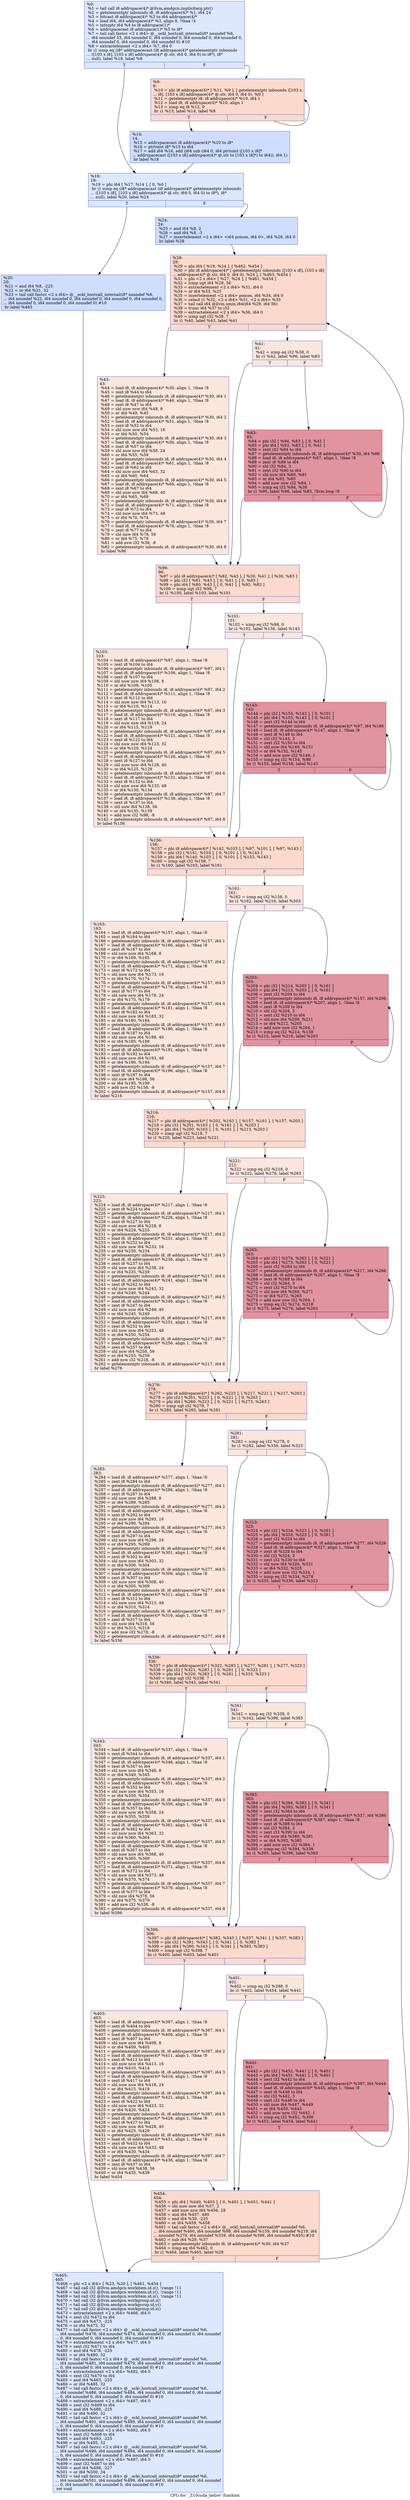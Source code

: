 digraph "CFG for '_Z10cuda_hellov' function" {
	label="CFG for '_Z10cuda_hellov' function";

	Node0x49e70f0 [shape=record,color="#3d50c3ff", style=filled, fillcolor="#b2ccfb70",label="{%0:\l  %1 = tail call i8 addrspace(4)* @llvm.amdgcn.implicitarg.ptr()\l  %2 = getelementptr inbounds i8, i8 addrspace(4)* %1, i64 24\l  %3 = bitcast i8 addrspace(4)* %2 to i64 addrspace(4)*\l  %4 = load i64, i64 addrspace(4)* %3, align 8, !tbaa !4\l  %5 = inttoptr i64 %4 to i8 addrspace(1)*\l  %6 = addrspacecast i8 addrspace(1)* %5 to i8*\l  %7 = tail call fastcc \<2 x i64\> @__ockl_hostcall_internal(i8* noundef %6,\l... i64 noundef 33, i64 noundef 0, i64 noundef 0, i64 noundef 0, i64 noundef 0,\l... i64 noundef 0, i64 noundef 0, i64 noundef 0) #10\l  %8 = extractelement \<2 x i64\> %7, i64 0\l  br i1 icmp eq (i8* addrspacecast (i8 addrspace(4)* getelementptr inbounds\l... ([103 x i8], [103 x i8] addrspace(4)* @.str, i64 0, i64 0) to i8*), i8*\l... null), label %18, label %9\l|{<s0>T|<s1>F}}"];
	Node0x49e70f0:s0 -> Node0x49e86a0;
	Node0x49e70f0:s1 -> Node0x49e9a40;
	Node0x49e9a40 [shape=record,color="#3d50c3ff", style=filled, fillcolor="#f7ac8e70",label="{%9:\l9:                                                \l  %10 = phi i8 addrspace(4)* [ %11, %9 ], [ getelementptr inbounds ([103 x\l... i8], [103 x i8] addrspace(4)* @.str, i64 0, i64 0), %0 ]\l  %11 = getelementptr i8, i8 addrspace(4)* %10, i64 1\l  %12 = load i8, i8 addrspace(4)* %10, align 1\l  %13 = icmp eq i8 %12, 0\l  br i1 %13, label %14, label %9\l|{<s0>T|<s1>F}}"];
	Node0x49e9a40:s0 -> Node0x49e9e20;
	Node0x49e9a40:s1 -> Node0x49e9a40;
	Node0x49e9e20 [shape=record,color="#3d50c3ff", style=filled, fillcolor="#93b5fe70",label="{%14:\l14:                                               \l  %15 = addrspacecast i8 addrspace(4)* %10 to i8*\l  %16 = ptrtoint i8* %15 to i64\l  %17 = add i64 %16, add (i64 sub (i64 0, i64 ptrtoint ([103 x i8]*\l... addrspacecast ([103 x i8] addrspace(4)* @.str to [103 x i8]*) to i64)), i64 1)\l  br label %18\l}"];
	Node0x49e9e20 -> Node0x49e86a0;
	Node0x49e86a0 [shape=record,color="#3d50c3ff", style=filled, fillcolor="#b2ccfb70",label="{%18:\l18:                                               \l  %19 = phi i64 [ %17, %14 ], [ 0, %0 ]\l  br i1 icmp eq (i8* addrspacecast (i8 addrspace(4)* getelementptr inbounds\l... ([103 x i8], [103 x i8] addrspace(4)* @.str, i64 0, i64 0) to i8*), i8*\l... null), label %20, label %24\l|{<s0>T|<s1>F}}"];
	Node0x49e86a0:s0 -> Node0x49ea380;
	Node0x49e86a0:s1 -> Node0x49ea3d0;
	Node0x49ea380 [shape=record,color="#3d50c3ff", style=filled, fillcolor="#93b5fe70",label="{%20:\l20:                                               \l  %21 = and i64 %8, -225\l  %22 = or i64 %21, 32\l  %23 = tail call fastcc \<2 x i64\> @__ockl_hostcall_internal(i8* noundef %6,\l... i64 noundef %22, i64 noundef 0, i64 noundef 0, i64 noundef 0, i64 noundef 0,\l... i64 noundef 0, i64 noundef 0, i64 noundef 0) #10\l  br label %465\l}"];
	Node0x49ea380 -> Node0x49ea660;
	Node0x49ea3d0 [shape=record,color="#3d50c3ff", style=filled, fillcolor="#93b5fe70",label="{%24:\l24:                                               \l  %25 = and i64 %8, 2\l  %26 = and i64 %8, -3\l  %27 = insertelement \<2 x i64\> \<i64 poison, i64 0\>, i64 %26, i64 0\l  br label %28\l}"];
	Node0x49ea3d0 -> Node0x49eb200;
	Node0x49eb200 [shape=record,color="#3d50c3ff", style=filled, fillcolor="#f7ac8e70",label="{%28:\l28:                                               \l  %29 = phi i64 [ %19, %24 ], [ %462, %454 ]\l  %30 = phi i8 addrspace(4)* [ getelementptr inbounds ([103 x i8], [103 x i8]\l... addrspace(4)* @.str, i64 0, i64 0), %24 ], [ %463, %454 ]\l  %31 = phi \<2 x i64\> [ %27, %24 ], [ %461, %454 ]\l  %32 = icmp ugt i64 %29, 56\l  %33 = extractelement \<2 x i64\> %31, i64 0\l  %34 = or i64 %33, %25\l  %35 = insertelement \<2 x i64\> poison, i64 %34, i64 0\l  %36 = select i1 %32, \<2 x i64\> %31, \<2 x i64\> %35\l  %37 = tail call i64 @llvm.umin.i64(i64 %29, i64 56)\l  %38 = trunc i64 %37 to i32\l  %39 = extractelement \<2 x i64\> %36, i64 0\l  %40 = icmp ugt i32 %38, 7\l  br i1 %40, label %43, label %41\l|{<s0>T|<s1>F}}"];
	Node0x49eb200:s0 -> Node0x49ebec0;
	Node0x49eb200:s1 -> Node0x49ebf50;
	Node0x49ebf50 [shape=record,color="#3d50c3ff", style=filled, fillcolor="#f3c7b170",label="{%41:\l41:                                               \l  %42 = icmp eq i32 %38, 0\l  br i1 %42, label %96, label %83\l|{<s0>T|<s1>F}}"];
	Node0x49ebf50:s0 -> Node0x49ec150;
	Node0x49ebf50:s1 -> Node0x49ec1a0;
	Node0x49ebec0 [shape=record,color="#3d50c3ff", style=filled, fillcolor="#f3c7b170",label="{%43:\l43:                                               \l  %44 = load i8, i8 addrspace(4)* %30, align 1, !tbaa !8\l  %45 = zext i8 %44 to i64\l  %46 = getelementptr inbounds i8, i8 addrspace(4)* %30, i64 1\l  %47 = load i8, i8 addrspace(4)* %46, align 1, !tbaa !8\l  %48 = zext i8 %47 to i64\l  %49 = shl nuw nsw i64 %48, 8\l  %50 = or i64 %49, %45\l  %51 = getelementptr inbounds i8, i8 addrspace(4)* %30, i64 2\l  %52 = load i8, i8 addrspace(4)* %51, align 1, !tbaa !8\l  %53 = zext i8 %52 to i64\l  %54 = shl nuw nsw i64 %53, 16\l  %55 = or i64 %50, %54\l  %56 = getelementptr inbounds i8, i8 addrspace(4)* %30, i64 3\l  %57 = load i8, i8 addrspace(4)* %56, align 1, !tbaa !8\l  %58 = zext i8 %57 to i64\l  %59 = shl nuw nsw i64 %58, 24\l  %60 = or i64 %55, %59\l  %61 = getelementptr inbounds i8, i8 addrspace(4)* %30, i64 4\l  %62 = load i8, i8 addrspace(4)* %61, align 1, !tbaa !8\l  %63 = zext i8 %62 to i64\l  %64 = shl nuw nsw i64 %63, 32\l  %65 = or i64 %60, %64\l  %66 = getelementptr inbounds i8, i8 addrspace(4)* %30, i64 5\l  %67 = load i8, i8 addrspace(4)* %66, align 1, !tbaa !8\l  %68 = zext i8 %67 to i64\l  %69 = shl nuw nsw i64 %68, 40\l  %70 = or i64 %65, %69\l  %71 = getelementptr inbounds i8, i8 addrspace(4)* %30, i64 6\l  %72 = load i8, i8 addrspace(4)* %71, align 1, !tbaa !8\l  %73 = zext i8 %72 to i64\l  %74 = shl nuw nsw i64 %73, 48\l  %75 = or i64 %70, %74\l  %76 = getelementptr inbounds i8, i8 addrspace(4)* %30, i64 7\l  %77 = load i8, i8 addrspace(4)* %76, align 1, !tbaa !8\l  %78 = zext i8 %77 to i64\l  %79 = shl nuw i64 %78, 56\l  %80 = or i64 %75, %79\l  %81 = add nsw i32 %38, -8\l  %82 = getelementptr inbounds i8, i8 addrspace(4)* %30, i64 8\l  br label %96\l}"];
	Node0x49ebec0 -> Node0x49ec150;
	Node0x49ec1a0 [shape=record,color="#b70d28ff", style=filled, fillcolor="#b70d2870",label="{%83:\l83:                                               \l  %84 = phi i32 [ %94, %83 ], [ 0, %41 ]\l  %85 = phi i64 [ %93, %83 ], [ 0, %41 ]\l  %86 = zext i32 %84 to i64\l  %87 = getelementptr inbounds i8, i8 addrspace(4)* %30, i64 %86\l  %88 = load i8, i8 addrspace(4)* %87, align 1, !tbaa !8\l  %89 = zext i8 %88 to i64\l  %90 = shl i32 %84, 3\l  %91 = zext i32 %90 to i64\l  %92 = shl nuw i64 %89, %91\l  %93 = or i64 %92, %85\l  %94 = add nuw nsw i32 %84, 1\l  %95 = icmp eq i32 %94, %38\l  br i1 %95, label %96, label %83, !llvm.loop !9\l|{<s0>T|<s1>F}}"];
	Node0x49ec1a0:s0 -> Node0x49ec150;
	Node0x49ec1a0:s1 -> Node0x49ec1a0;
	Node0x49ec150 [shape=record,color="#3d50c3ff", style=filled, fillcolor="#f7ac8e70",label="{%96:\l96:                                               \l  %97 = phi i8 addrspace(4)* [ %82, %43 ], [ %30, %41 ], [ %30, %83 ]\l  %98 = phi i32 [ %81, %43 ], [ 0, %41 ], [ 0, %83 ]\l  %99 = phi i64 [ %80, %43 ], [ 0, %41 ], [ %93, %83 ]\l  %100 = icmp ugt i32 %98, 7\l  br i1 %100, label %103, label %101\l|{<s0>T|<s1>F}}"];
	Node0x49ec150:s0 -> Node0x49eee80;
	Node0x49ec150:s1 -> Node0x49eeed0;
	Node0x49eeed0 [shape=record,color="#3d50c3ff", style=filled, fillcolor="#f3c7b170",label="{%101:\l101:                                              \l  %102 = icmp eq i32 %98, 0\l  br i1 %102, label %156, label %143\l|{<s0>T|<s1>F}}"];
	Node0x49eeed0:s0 -> Node0x49ef0a0;
	Node0x49eeed0:s1 -> Node0x49ef0f0;
	Node0x49eee80 [shape=record,color="#3d50c3ff", style=filled, fillcolor="#f3c7b170",label="{%103:\l103:                                              \l  %104 = load i8, i8 addrspace(4)* %97, align 1, !tbaa !8\l  %105 = zext i8 %104 to i64\l  %106 = getelementptr inbounds i8, i8 addrspace(4)* %97, i64 1\l  %107 = load i8, i8 addrspace(4)* %106, align 1, !tbaa !8\l  %108 = zext i8 %107 to i64\l  %109 = shl nuw nsw i64 %108, 8\l  %110 = or i64 %109, %105\l  %111 = getelementptr inbounds i8, i8 addrspace(4)* %97, i64 2\l  %112 = load i8, i8 addrspace(4)* %111, align 1, !tbaa !8\l  %113 = zext i8 %112 to i64\l  %114 = shl nuw nsw i64 %113, 16\l  %115 = or i64 %110, %114\l  %116 = getelementptr inbounds i8, i8 addrspace(4)* %97, i64 3\l  %117 = load i8, i8 addrspace(4)* %116, align 1, !tbaa !8\l  %118 = zext i8 %117 to i64\l  %119 = shl nuw nsw i64 %118, 24\l  %120 = or i64 %115, %119\l  %121 = getelementptr inbounds i8, i8 addrspace(4)* %97, i64 4\l  %122 = load i8, i8 addrspace(4)* %121, align 1, !tbaa !8\l  %123 = zext i8 %122 to i64\l  %124 = shl nuw nsw i64 %123, 32\l  %125 = or i64 %120, %124\l  %126 = getelementptr inbounds i8, i8 addrspace(4)* %97, i64 5\l  %127 = load i8, i8 addrspace(4)* %126, align 1, !tbaa !8\l  %128 = zext i8 %127 to i64\l  %129 = shl nuw nsw i64 %128, 40\l  %130 = or i64 %125, %129\l  %131 = getelementptr inbounds i8, i8 addrspace(4)* %97, i64 6\l  %132 = load i8, i8 addrspace(4)* %131, align 1, !tbaa !8\l  %133 = zext i8 %132 to i64\l  %134 = shl nuw nsw i64 %133, 48\l  %135 = or i64 %130, %134\l  %136 = getelementptr inbounds i8, i8 addrspace(4)* %97, i64 7\l  %137 = load i8, i8 addrspace(4)* %136, align 1, !tbaa !8\l  %138 = zext i8 %137 to i64\l  %139 = shl nuw i64 %138, 56\l  %140 = or i64 %135, %139\l  %141 = add nsw i32 %98, -8\l  %142 = getelementptr inbounds i8, i8 addrspace(4)* %97, i64 8\l  br label %156\l}"];
	Node0x49eee80 -> Node0x49ef0a0;
	Node0x49ef0f0 [shape=record,color="#b70d28ff", style=filled, fillcolor="#b70d2870",label="{%143:\l143:                                              \l  %144 = phi i32 [ %154, %143 ], [ 0, %101 ]\l  %145 = phi i64 [ %153, %143 ], [ 0, %101 ]\l  %146 = zext i32 %144 to i64\l  %147 = getelementptr inbounds i8, i8 addrspace(4)* %97, i64 %146\l  %148 = load i8, i8 addrspace(4)* %147, align 1, !tbaa !8\l  %149 = zext i8 %148 to i64\l  %150 = shl i32 %144, 3\l  %151 = zext i32 %150 to i64\l  %152 = shl nuw i64 %149, %151\l  %153 = or i64 %152, %145\l  %154 = add nuw nsw i32 %144, 1\l  %155 = icmp eq i32 %154, %98\l  br i1 %155, label %156, label %143\l|{<s0>T|<s1>F}}"];
	Node0x49ef0f0:s0 -> Node0x49ef0a0;
	Node0x49ef0f0:s1 -> Node0x49ef0f0;
	Node0x49ef0a0 [shape=record,color="#3d50c3ff", style=filled, fillcolor="#f7ac8e70",label="{%156:\l156:                                              \l  %157 = phi i8 addrspace(4)* [ %142, %103 ], [ %97, %101 ], [ %97, %143 ]\l  %158 = phi i32 [ %141, %103 ], [ 0, %101 ], [ 0, %143 ]\l  %159 = phi i64 [ %140, %103 ], [ 0, %101 ], [ %153, %143 ]\l  %160 = icmp ugt i32 %158, 7\l  br i1 %160, label %163, label %161\l|{<s0>T|<s1>F}}"];
	Node0x49ef0a0:s0 -> Node0x49f15c0;
	Node0x49ef0a0:s1 -> Node0x49f1610;
	Node0x49f1610 [shape=record,color="#3d50c3ff", style=filled, fillcolor="#f3c7b170",label="{%161:\l161:                                              \l  %162 = icmp eq i32 %158, 0\l  br i1 %162, label %216, label %203\l|{<s0>T|<s1>F}}"];
	Node0x49f1610:s0 -> Node0x49f17a0;
	Node0x49f1610:s1 -> Node0x49f17f0;
	Node0x49f15c0 [shape=record,color="#3d50c3ff", style=filled, fillcolor="#f3c7b170",label="{%163:\l163:                                              \l  %164 = load i8, i8 addrspace(4)* %157, align 1, !tbaa !8\l  %165 = zext i8 %164 to i64\l  %166 = getelementptr inbounds i8, i8 addrspace(4)* %157, i64 1\l  %167 = load i8, i8 addrspace(4)* %166, align 1, !tbaa !8\l  %168 = zext i8 %167 to i64\l  %169 = shl nuw nsw i64 %168, 8\l  %170 = or i64 %169, %165\l  %171 = getelementptr inbounds i8, i8 addrspace(4)* %157, i64 2\l  %172 = load i8, i8 addrspace(4)* %171, align 1, !tbaa !8\l  %173 = zext i8 %172 to i64\l  %174 = shl nuw nsw i64 %173, 16\l  %175 = or i64 %170, %174\l  %176 = getelementptr inbounds i8, i8 addrspace(4)* %157, i64 3\l  %177 = load i8, i8 addrspace(4)* %176, align 1, !tbaa !8\l  %178 = zext i8 %177 to i64\l  %179 = shl nuw nsw i64 %178, 24\l  %180 = or i64 %175, %179\l  %181 = getelementptr inbounds i8, i8 addrspace(4)* %157, i64 4\l  %182 = load i8, i8 addrspace(4)* %181, align 1, !tbaa !8\l  %183 = zext i8 %182 to i64\l  %184 = shl nuw nsw i64 %183, 32\l  %185 = or i64 %180, %184\l  %186 = getelementptr inbounds i8, i8 addrspace(4)* %157, i64 5\l  %187 = load i8, i8 addrspace(4)* %186, align 1, !tbaa !8\l  %188 = zext i8 %187 to i64\l  %189 = shl nuw nsw i64 %188, 40\l  %190 = or i64 %185, %189\l  %191 = getelementptr inbounds i8, i8 addrspace(4)* %157, i64 6\l  %192 = load i8, i8 addrspace(4)* %191, align 1, !tbaa !8\l  %193 = zext i8 %192 to i64\l  %194 = shl nuw nsw i64 %193, 48\l  %195 = or i64 %190, %194\l  %196 = getelementptr inbounds i8, i8 addrspace(4)* %157, i64 7\l  %197 = load i8, i8 addrspace(4)* %196, align 1, !tbaa !8\l  %198 = zext i8 %197 to i64\l  %199 = shl nuw i64 %198, 56\l  %200 = or i64 %195, %199\l  %201 = add nsw i32 %158, -8\l  %202 = getelementptr inbounds i8, i8 addrspace(4)* %157, i64 8\l  br label %216\l}"];
	Node0x49f15c0 -> Node0x49f17a0;
	Node0x49f17f0 [shape=record,color="#b70d28ff", style=filled, fillcolor="#b70d2870",label="{%203:\l203:                                              \l  %204 = phi i32 [ %214, %203 ], [ 0, %161 ]\l  %205 = phi i64 [ %213, %203 ], [ 0, %161 ]\l  %206 = zext i32 %204 to i64\l  %207 = getelementptr inbounds i8, i8 addrspace(4)* %157, i64 %206\l  %208 = load i8, i8 addrspace(4)* %207, align 1, !tbaa !8\l  %209 = zext i8 %208 to i64\l  %210 = shl i32 %204, 3\l  %211 = zext i32 %210 to i64\l  %212 = shl nuw i64 %209, %211\l  %213 = or i64 %212, %205\l  %214 = add nuw nsw i32 %204, 1\l  %215 = icmp eq i32 %214, %158\l  br i1 %215, label %216, label %203\l|{<s0>T|<s1>F}}"];
	Node0x49f17f0:s0 -> Node0x49f17a0;
	Node0x49f17f0:s1 -> Node0x49f17f0;
	Node0x49f17a0 [shape=record,color="#3d50c3ff", style=filled, fillcolor="#f7ac8e70",label="{%216:\l216:                                              \l  %217 = phi i8 addrspace(4)* [ %202, %163 ], [ %157, %161 ], [ %157, %203 ]\l  %218 = phi i32 [ %201, %163 ], [ 0, %161 ], [ 0, %203 ]\l  %219 = phi i64 [ %200, %163 ], [ 0, %161 ], [ %213, %203 ]\l  %220 = icmp ugt i32 %218, 7\l  br i1 %220, label %223, label %221\l|{<s0>T|<s1>F}}"];
	Node0x49f17a0:s0 -> Node0x49f3840;
	Node0x49f17a0:s1 -> Node0x49f3890;
	Node0x49f3890 [shape=record,color="#3d50c3ff", style=filled, fillcolor="#f3c7b170",label="{%221:\l221:                                              \l  %222 = icmp eq i32 %218, 0\l  br i1 %222, label %276, label %263\l|{<s0>T|<s1>F}}"];
	Node0x49f3890:s0 -> Node0x49f3a20;
	Node0x49f3890:s1 -> Node0x49f3a70;
	Node0x49f3840 [shape=record,color="#3d50c3ff", style=filled, fillcolor="#f3c7b170",label="{%223:\l223:                                              \l  %224 = load i8, i8 addrspace(4)* %217, align 1, !tbaa !8\l  %225 = zext i8 %224 to i64\l  %226 = getelementptr inbounds i8, i8 addrspace(4)* %217, i64 1\l  %227 = load i8, i8 addrspace(4)* %226, align 1, !tbaa !8\l  %228 = zext i8 %227 to i64\l  %229 = shl nuw nsw i64 %228, 8\l  %230 = or i64 %229, %225\l  %231 = getelementptr inbounds i8, i8 addrspace(4)* %217, i64 2\l  %232 = load i8, i8 addrspace(4)* %231, align 1, !tbaa !8\l  %233 = zext i8 %232 to i64\l  %234 = shl nuw nsw i64 %233, 16\l  %235 = or i64 %230, %234\l  %236 = getelementptr inbounds i8, i8 addrspace(4)* %217, i64 3\l  %237 = load i8, i8 addrspace(4)* %236, align 1, !tbaa !8\l  %238 = zext i8 %237 to i64\l  %239 = shl nuw nsw i64 %238, 24\l  %240 = or i64 %235, %239\l  %241 = getelementptr inbounds i8, i8 addrspace(4)* %217, i64 4\l  %242 = load i8, i8 addrspace(4)* %241, align 1, !tbaa !8\l  %243 = zext i8 %242 to i64\l  %244 = shl nuw nsw i64 %243, 32\l  %245 = or i64 %240, %244\l  %246 = getelementptr inbounds i8, i8 addrspace(4)* %217, i64 5\l  %247 = load i8, i8 addrspace(4)* %246, align 1, !tbaa !8\l  %248 = zext i8 %247 to i64\l  %249 = shl nuw nsw i64 %248, 40\l  %250 = or i64 %245, %249\l  %251 = getelementptr inbounds i8, i8 addrspace(4)* %217, i64 6\l  %252 = load i8, i8 addrspace(4)* %251, align 1, !tbaa !8\l  %253 = zext i8 %252 to i64\l  %254 = shl nuw nsw i64 %253, 48\l  %255 = or i64 %250, %254\l  %256 = getelementptr inbounds i8, i8 addrspace(4)* %217, i64 7\l  %257 = load i8, i8 addrspace(4)* %256, align 1, !tbaa !8\l  %258 = zext i8 %257 to i64\l  %259 = shl nuw i64 %258, 56\l  %260 = or i64 %255, %259\l  %261 = add nsw i32 %218, -8\l  %262 = getelementptr inbounds i8, i8 addrspace(4)* %217, i64 8\l  br label %276\l}"];
	Node0x49f3840 -> Node0x49f3a20;
	Node0x49f3a70 [shape=record,color="#b70d28ff", style=filled, fillcolor="#b70d2870",label="{%263:\l263:                                              \l  %264 = phi i32 [ %274, %263 ], [ 0, %221 ]\l  %265 = phi i64 [ %273, %263 ], [ 0, %221 ]\l  %266 = zext i32 %264 to i64\l  %267 = getelementptr inbounds i8, i8 addrspace(4)* %217, i64 %266\l  %268 = load i8, i8 addrspace(4)* %267, align 1, !tbaa !8\l  %269 = zext i8 %268 to i64\l  %270 = shl i32 %264, 3\l  %271 = zext i32 %270 to i64\l  %272 = shl nuw i64 %269, %271\l  %273 = or i64 %272, %265\l  %274 = add nuw nsw i32 %264, 1\l  %275 = icmp eq i32 %274, %218\l  br i1 %275, label %276, label %263\l|{<s0>T|<s1>F}}"];
	Node0x49f3a70:s0 -> Node0x49f3a20;
	Node0x49f3a70:s1 -> Node0x49f3a70;
	Node0x49f3a20 [shape=record,color="#3d50c3ff", style=filled, fillcolor="#f7ac8e70",label="{%276:\l276:                                              \l  %277 = phi i8 addrspace(4)* [ %262, %223 ], [ %217, %221 ], [ %217, %263 ]\l  %278 = phi i32 [ %261, %223 ], [ 0, %221 ], [ 0, %263 ]\l  %279 = phi i64 [ %260, %223 ], [ 0, %221 ], [ %273, %263 ]\l  %280 = icmp ugt i32 %278, 7\l  br i1 %280, label %283, label %281\l|{<s0>T|<s1>F}}"];
	Node0x49f3a20:s0 -> Node0x49f62b0;
	Node0x49f3a20:s1 -> Node0x49f6300;
	Node0x49f6300 [shape=record,color="#3d50c3ff", style=filled, fillcolor="#f3c7b170",label="{%281:\l281:                                              \l  %282 = icmp eq i32 %278, 0\l  br i1 %282, label %336, label %323\l|{<s0>T|<s1>F}}"];
	Node0x49f6300:s0 -> Node0x49f6490;
	Node0x49f6300:s1 -> Node0x49f64e0;
	Node0x49f62b0 [shape=record,color="#3d50c3ff", style=filled, fillcolor="#f3c7b170",label="{%283:\l283:                                              \l  %284 = load i8, i8 addrspace(4)* %277, align 1, !tbaa !8\l  %285 = zext i8 %284 to i64\l  %286 = getelementptr inbounds i8, i8 addrspace(4)* %277, i64 1\l  %287 = load i8, i8 addrspace(4)* %286, align 1, !tbaa !8\l  %288 = zext i8 %287 to i64\l  %289 = shl nuw nsw i64 %288, 8\l  %290 = or i64 %289, %285\l  %291 = getelementptr inbounds i8, i8 addrspace(4)* %277, i64 2\l  %292 = load i8, i8 addrspace(4)* %291, align 1, !tbaa !8\l  %293 = zext i8 %292 to i64\l  %294 = shl nuw nsw i64 %293, 16\l  %295 = or i64 %290, %294\l  %296 = getelementptr inbounds i8, i8 addrspace(4)* %277, i64 3\l  %297 = load i8, i8 addrspace(4)* %296, align 1, !tbaa !8\l  %298 = zext i8 %297 to i64\l  %299 = shl nuw nsw i64 %298, 24\l  %300 = or i64 %295, %299\l  %301 = getelementptr inbounds i8, i8 addrspace(4)* %277, i64 4\l  %302 = load i8, i8 addrspace(4)* %301, align 1, !tbaa !8\l  %303 = zext i8 %302 to i64\l  %304 = shl nuw nsw i64 %303, 32\l  %305 = or i64 %300, %304\l  %306 = getelementptr inbounds i8, i8 addrspace(4)* %277, i64 5\l  %307 = load i8, i8 addrspace(4)* %306, align 1, !tbaa !8\l  %308 = zext i8 %307 to i64\l  %309 = shl nuw nsw i64 %308, 40\l  %310 = or i64 %305, %309\l  %311 = getelementptr inbounds i8, i8 addrspace(4)* %277, i64 6\l  %312 = load i8, i8 addrspace(4)* %311, align 1, !tbaa !8\l  %313 = zext i8 %312 to i64\l  %314 = shl nuw nsw i64 %313, 48\l  %315 = or i64 %310, %314\l  %316 = getelementptr inbounds i8, i8 addrspace(4)* %277, i64 7\l  %317 = load i8, i8 addrspace(4)* %316, align 1, !tbaa !8\l  %318 = zext i8 %317 to i64\l  %319 = shl nuw i64 %318, 56\l  %320 = or i64 %315, %319\l  %321 = add nsw i32 %278, -8\l  %322 = getelementptr inbounds i8, i8 addrspace(4)* %277, i64 8\l  br label %336\l}"];
	Node0x49f62b0 -> Node0x49f6490;
	Node0x49f64e0 [shape=record,color="#b70d28ff", style=filled, fillcolor="#b70d2870",label="{%323:\l323:                                              \l  %324 = phi i32 [ %334, %323 ], [ 0, %281 ]\l  %325 = phi i64 [ %333, %323 ], [ 0, %281 ]\l  %326 = zext i32 %324 to i64\l  %327 = getelementptr inbounds i8, i8 addrspace(4)* %277, i64 %326\l  %328 = load i8, i8 addrspace(4)* %327, align 1, !tbaa !8\l  %329 = zext i8 %328 to i64\l  %330 = shl i32 %324, 3\l  %331 = zext i32 %330 to i64\l  %332 = shl nuw i64 %329, %331\l  %333 = or i64 %332, %325\l  %334 = add nuw nsw i32 %324, 1\l  %335 = icmp eq i32 %334, %278\l  br i1 %335, label %336, label %323\l|{<s0>T|<s1>F}}"];
	Node0x49f64e0:s0 -> Node0x49f6490;
	Node0x49f64e0:s1 -> Node0x49f64e0;
	Node0x49f6490 [shape=record,color="#3d50c3ff", style=filled, fillcolor="#f7ac8e70",label="{%336:\l336:                                              \l  %337 = phi i8 addrspace(4)* [ %322, %283 ], [ %277, %281 ], [ %277, %323 ]\l  %338 = phi i32 [ %321, %283 ], [ 0, %281 ], [ 0, %323 ]\l  %339 = phi i64 [ %320, %283 ], [ 0, %281 ], [ %333, %323 ]\l  %340 = icmp ugt i32 %338, 7\l  br i1 %340, label %343, label %341\l|{<s0>T|<s1>F}}"];
	Node0x49f6490:s0 -> Node0x49f8500;
	Node0x49f6490:s1 -> Node0x49f8550;
	Node0x49f8550 [shape=record,color="#3d50c3ff", style=filled, fillcolor="#f3c7b170",label="{%341:\l341:                                              \l  %342 = icmp eq i32 %338, 0\l  br i1 %342, label %396, label %383\l|{<s0>T|<s1>F}}"];
	Node0x49f8550:s0 -> Node0x49f86e0;
	Node0x49f8550:s1 -> Node0x49f8730;
	Node0x49f8500 [shape=record,color="#3d50c3ff", style=filled, fillcolor="#f3c7b170",label="{%343:\l343:                                              \l  %344 = load i8, i8 addrspace(4)* %337, align 1, !tbaa !8\l  %345 = zext i8 %344 to i64\l  %346 = getelementptr inbounds i8, i8 addrspace(4)* %337, i64 1\l  %347 = load i8, i8 addrspace(4)* %346, align 1, !tbaa !8\l  %348 = zext i8 %347 to i64\l  %349 = shl nuw nsw i64 %348, 8\l  %350 = or i64 %349, %345\l  %351 = getelementptr inbounds i8, i8 addrspace(4)* %337, i64 2\l  %352 = load i8, i8 addrspace(4)* %351, align 1, !tbaa !8\l  %353 = zext i8 %352 to i64\l  %354 = shl nuw nsw i64 %353, 16\l  %355 = or i64 %350, %354\l  %356 = getelementptr inbounds i8, i8 addrspace(4)* %337, i64 3\l  %357 = load i8, i8 addrspace(4)* %356, align 1, !tbaa !8\l  %358 = zext i8 %357 to i64\l  %359 = shl nuw nsw i64 %358, 24\l  %360 = or i64 %355, %359\l  %361 = getelementptr inbounds i8, i8 addrspace(4)* %337, i64 4\l  %362 = load i8, i8 addrspace(4)* %361, align 1, !tbaa !8\l  %363 = zext i8 %362 to i64\l  %364 = shl nuw nsw i64 %363, 32\l  %365 = or i64 %360, %364\l  %366 = getelementptr inbounds i8, i8 addrspace(4)* %337, i64 5\l  %367 = load i8, i8 addrspace(4)* %366, align 1, !tbaa !8\l  %368 = zext i8 %367 to i64\l  %369 = shl nuw nsw i64 %368, 40\l  %370 = or i64 %365, %369\l  %371 = getelementptr inbounds i8, i8 addrspace(4)* %337, i64 6\l  %372 = load i8, i8 addrspace(4)* %371, align 1, !tbaa !8\l  %373 = zext i8 %372 to i64\l  %374 = shl nuw nsw i64 %373, 48\l  %375 = or i64 %370, %374\l  %376 = getelementptr inbounds i8, i8 addrspace(4)* %337, i64 7\l  %377 = load i8, i8 addrspace(4)* %376, align 1, !tbaa !8\l  %378 = zext i8 %377 to i64\l  %379 = shl nuw i64 %378, 56\l  %380 = or i64 %375, %379\l  %381 = add nsw i32 %338, -8\l  %382 = getelementptr inbounds i8, i8 addrspace(4)* %337, i64 8\l  br label %396\l}"];
	Node0x49f8500 -> Node0x49f86e0;
	Node0x49f8730 [shape=record,color="#b70d28ff", style=filled, fillcolor="#b70d2870",label="{%383:\l383:                                              \l  %384 = phi i32 [ %394, %383 ], [ 0, %341 ]\l  %385 = phi i64 [ %393, %383 ], [ 0, %341 ]\l  %386 = zext i32 %384 to i64\l  %387 = getelementptr inbounds i8, i8 addrspace(4)* %337, i64 %386\l  %388 = load i8, i8 addrspace(4)* %387, align 1, !tbaa !8\l  %389 = zext i8 %388 to i64\l  %390 = shl i32 %384, 3\l  %391 = zext i32 %390 to i64\l  %392 = shl nuw i64 %389, %391\l  %393 = or i64 %392, %385\l  %394 = add nuw nsw i32 %384, 1\l  %395 = icmp eq i32 %394, %338\l  br i1 %395, label %396, label %383\l|{<s0>T|<s1>F}}"];
	Node0x49f8730:s0 -> Node0x49f86e0;
	Node0x49f8730:s1 -> Node0x49f8730;
	Node0x49f86e0 [shape=record,color="#3d50c3ff", style=filled, fillcolor="#f7ac8e70",label="{%396:\l396:                                              \l  %397 = phi i8 addrspace(4)* [ %382, %343 ], [ %337, %341 ], [ %337, %383 ]\l  %398 = phi i32 [ %381, %343 ], [ 0, %341 ], [ 0, %383 ]\l  %399 = phi i64 [ %380, %343 ], [ 0, %341 ], [ %393, %383 ]\l  %400 = icmp ugt i32 %398, 7\l  br i1 %400, label %403, label %401\l|{<s0>T|<s1>F}}"];
	Node0x49f86e0:s0 -> Node0x49fb7b0;
	Node0x49f86e0:s1 -> Node0x49fb800;
	Node0x49fb800 [shape=record,color="#3d50c3ff", style=filled, fillcolor="#f3c7b170",label="{%401:\l401:                                              \l  %402 = icmp eq i32 %398, 0\l  br i1 %402, label %454, label %441\l|{<s0>T|<s1>F}}"];
	Node0x49fb800:s0 -> Node0x49eb2c0;
	Node0x49fb800:s1 -> Node0x49fb990;
	Node0x49fb7b0 [shape=record,color="#3d50c3ff", style=filled, fillcolor="#f3c7b170",label="{%403:\l403:                                              \l  %404 = load i8, i8 addrspace(4)* %397, align 1, !tbaa !8\l  %405 = zext i8 %404 to i64\l  %406 = getelementptr inbounds i8, i8 addrspace(4)* %397, i64 1\l  %407 = load i8, i8 addrspace(4)* %406, align 1, !tbaa !8\l  %408 = zext i8 %407 to i64\l  %409 = shl nuw nsw i64 %408, 8\l  %410 = or i64 %409, %405\l  %411 = getelementptr inbounds i8, i8 addrspace(4)* %397, i64 2\l  %412 = load i8, i8 addrspace(4)* %411, align 1, !tbaa !8\l  %413 = zext i8 %412 to i64\l  %414 = shl nuw nsw i64 %413, 16\l  %415 = or i64 %410, %414\l  %416 = getelementptr inbounds i8, i8 addrspace(4)* %397, i64 3\l  %417 = load i8, i8 addrspace(4)* %416, align 1, !tbaa !8\l  %418 = zext i8 %417 to i64\l  %419 = shl nuw nsw i64 %418, 24\l  %420 = or i64 %415, %419\l  %421 = getelementptr inbounds i8, i8 addrspace(4)* %397, i64 4\l  %422 = load i8, i8 addrspace(4)* %421, align 1, !tbaa !8\l  %423 = zext i8 %422 to i64\l  %424 = shl nuw nsw i64 %423, 32\l  %425 = or i64 %420, %424\l  %426 = getelementptr inbounds i8, i8 addrspace(4)* %397, i64 5\l  %427 = load i8, i8 addrspace(4)* %426, align 1, !tbaa !8\l  %428 = zext i8 %427 to i64\l  %429 = shl nuw nsw i64 %428, 40\l  %430 = or i64 %425, %429\l  %431 = getelementptr inbounds i8, i8 addrspace(4)* %397, i64 6\l  %432 = load i8, i8 addrspace(4)* %431, align 1, !tbaa !8\l  %433 = zext i8 %432 to i64\l  %434 = shl nuw nsw i64 %433, 48\l  %435 = or i64 %430, %434\l  %436 = getelementptr inbounds i8, i8 addrspace(4)* %397, i64 7\l  %437 = load i8, i8 addrspace(4)* %436, align 1, !tbaa !8\l  %438 = zext i8 %437 to i64\l  %439 = shl nuw i64 %438, 56\l  %440 = or i64 %435, %439\l  br label %454\l}"];
	Node0x49fb7b0 -> Node0x49eb2c0;
	Node0x49fb990 [shape=record,color="#b70d28ff", style=filled, fillcolor="#b70d2870",label="{%441:\l441:                                              \l  %442 = phi i32 [ %452, %441 ], [ 0, %401 ]\l  %443 = phi i64 [ %451, %441 ], [ 0, %401 ]\l  %444 = zext i32 %442 to i64\l  %445 = getelementptr inbounds i8, i8 addrspace(4)* %397, i64 %444\l  %446 = load i8, i8 addrspace(4)* %445, align 1, !tbaa !8\l  %447 = zext i8 %446 to i64\l  %448 = shl i32 %442, 3\l  %449 = zext i32 %448 to i64\l  %450 = shl nuw i64 %447, %449\l  %451 = or i64 %450, %443\l  %452 = add nuw nsw i32 %442, 1\l  %453 = icmp eq i32 %452, %398\l  br i1 %453, label %454, label %441\l|{<s0>T|<s1>F}}"];
	Node0x49fb990:s0 -> Node0x49eb2c0;
	Node0x49fb990:s1 -> Node0x49fb990;
	Node0x49eb2c0 [shape=record,color="#3d50c3ff", style=filled, fillcolor="#f7ac8e70",label="{%454:\l454:                                              \l  %455 = phi i64 [ %440, %403 ], [ 0, %401 ], [ %451, %441 ]\l  %456 = shl nuw nsw i64 %37, 2\l  %457 = add nuw nsw i64 %456, 28\l  %458 = and i64 %457, 480\l  %459 = and i64 %39, -225\l  %460 = or i64 %459, %458\l  %461 = tail call fastcc \<2 x i64\> @__ockl_hostcall_internal(i8* noundef %6,\l... i64 noundef %460, i64 noundef %99, i64 noundef %159, i64 noundef %219, i64\l... noundef %279, i64 noundef %339, i64 noundef %399, i64 noundef %455) #10\l  %462 = sub i64 %29, %37\l  %463 = getelementptr inbounds i8, i8 addrspace(4)* %30, i64 %37\l  %464 = icmp eq i64 %462, 0\l  br i1 %464, label %465, label %28\l|{<s0>T|<s1>F}}"];
	Node0x49eb2c0:s0 -> Node0x49ea660;
	Node0x49eb2c0:s1 -> Node0x49eb200;
	Node0x49ea660 [shape=record,color="#3d50c3ff", style=filled, fillcolor="#b2ccfb70",label="{%465:\l465:                                              \l  %466 = phi \<2 x i64\> [ %23, %20 ], [ %461, %454 ]\l  %467 = tail call i32 @llvm.amdgcn.workitem.id.z(), !range !11\l  %468 = tail call i32 @llvm.amdgcn.workitem.id.y(), !range !11\l  %469 = tail call i32 @llvm.amdgcn.workitem.id.x(), !range !11\l  %470 = tail call i32 @llvm.amdgcn.workgroup.id.z()\l  %471 = tail call i32 @llvm.amdgcn.workgroup.id.y()\l  %472 = tail call i32 @llvm.amdgcn.workgroup.id.x()\l  %473 = extractelement \<2 x i64\> %466, i64 0\l  %474 = zext i32 %472 to i64\l  %475 = and i64 %473, -225\l  %476 = or i64 %475, 32\l  %477 = tail call fastcc \<2 x i64\> @__ockl_hostcall_internal(i8* noundef %6,\l... i64 noundef %476, i64 noundef %474, i64 noundef 0, i64 noundef 0, i64 noundef\l... 0, i64 noundef 0, i64 noundef 0, i64 noundef 0) #10\l  %478 = extractelement \<2 x i64\> %477, i64 0\l  %479 = zext i32 %471 to i64\l  %480 = and i64 %478, -225\l  %481 = or i64 %480, 32\l  %482 = tail call fastcc \<2 x i64\> @__ockl_hostcall_internal(i8* noundef %6,\l... i64 noundef %481, i64 noundef %479, i64 noundef 0, i64 noundef 0, i64 noundef\l... 0, i64 noundef 0, i64 noundef 0, i64 noundef 0) #10\l  %483 = extractelement \<2 x i64\> %482, i64 0\l  %484 = zext i32 %470 to i64\l  %485 = and i64 %483, -225\l  %486 = or i64 %485, 32\l  %487 = tail call fastcc \<2 x i64\> @__ockl_hostcall_internal(i8* noundef %6,\l... i64 noundef %486, i64 noundef %484, i64 noundef 0, i64 noundef 0, i64 noundef\l... 0, i64 noundef 0, i64 noundef 0, i64 noundef 0) #10\l  %488 = extractelement \<2 x i64\> %487, i64 0\l  %489 = zext i32 %469 to i64\l  %490 = and i64 %488, -225\l  %491 = or i64 %490, 32\l  %492 = tail call fastcc \<2 x i64\> @__ockl_hostcall_internal(i8* noundef %6,\l... i64 noundef %491, i64 noundef %489, i64 noundef 0, i64 noundef 0, i64 noundef\l... 0, i64 noundef 0, i64 noundef 0, i64 noundef 0) #10\l  %493 = extractelement \<2 x i64\> %492, i64 0\l  %494 = zext i32 %468 to i64\l  %495 = and i64 %493, -225\l  %496 = or i64 %495, 32\l  %497 = tail call fastcc \<2 x i64\> @__ockl_hostcall_internal(i8* noundef %6,\l... i64 noundef %496, i64 noundef %494, i64 noundef 0, i64 noundef 0, i64 noundef\l... 0, i64 noundef 0, i64 noundef 0, i64 noundef 0) #10\l  %498 = extractelement \<2 x i64\> %497, i64 0\l  %499 = zext i32 %467 to i64\l  %500 = and i64 %498, -227\l  %501 = or i64 %500, 34\l  %502 = tail call fastcc \<2 x i64\> @__ockl_hostcall_internal(i8* noundef %6,\l... i64 noundef %501, i64 noundef %499, i64 noundef 0, i64 noundef 0, i64 noundef\l... 0, i64 noundef 0, i64 noundef 0, i64 noundef 0) #10\l  ret void\l}"];
}
